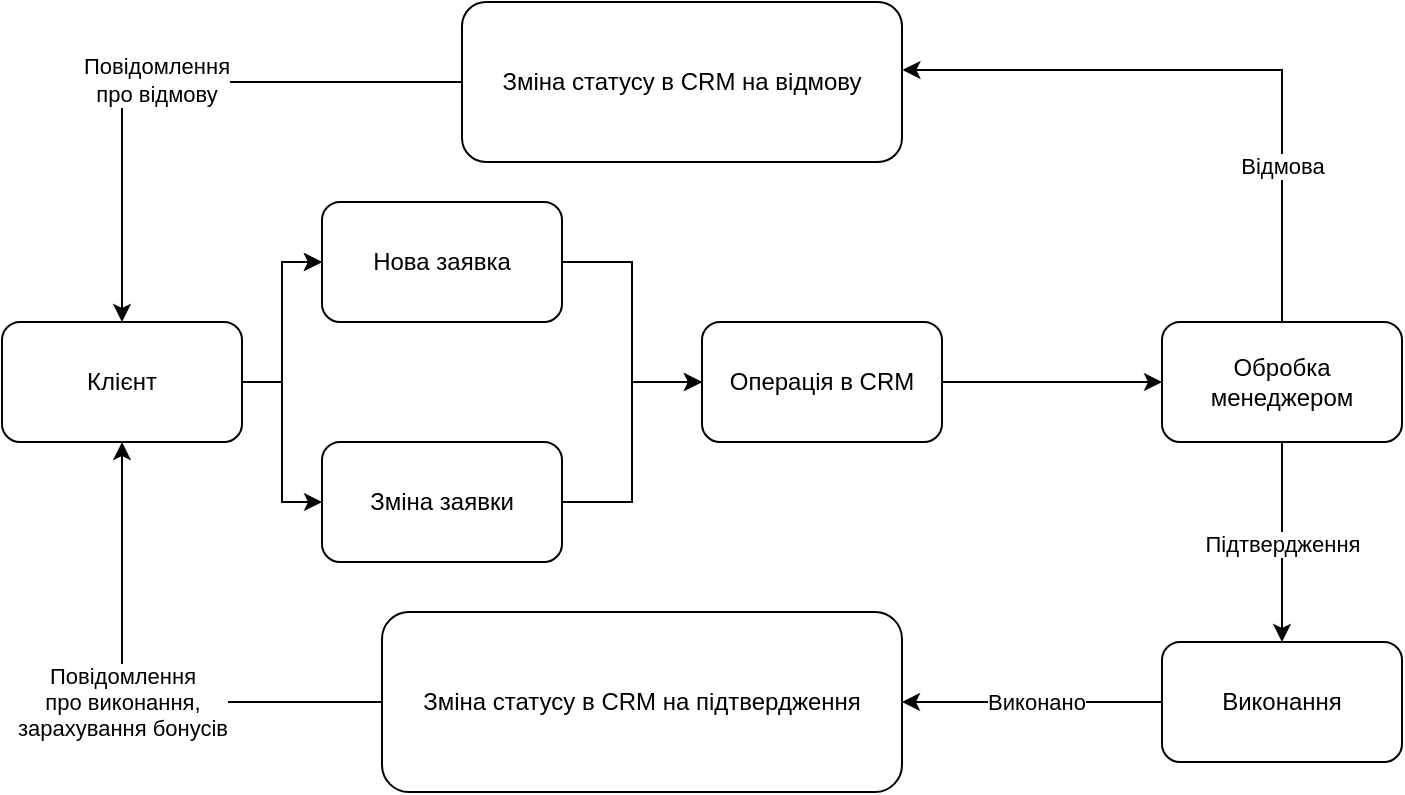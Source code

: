 <mxfile version="21.7.4" type="github">
  <diagram name="Страница — 1" id="9sleW0UZUUKnoqd_rvJ_">
    <mxGraphModel dx="1817" dy="561" grid="1" gridSize="10" guides="1" tooltips="1" connect="1" arrows="1" fold="1" page="1" pageScale="1" pageWidth="827" pageHeight="1169" math="0" shadow="0">
      <root>
        <mxCell id="0" />
        <mxCell id="1" parent="0" />
        <mxCell id="YYoHCfP5z4Vt1yhT5GhD-3" value="" style="edgeStyle=orthogonalEdgeStyle;rounded=0;orthogonalLoop=1;jettySize=auto;html=1;" edge="1" parent="1" source="YYoHCfP5z4Vt1yhT5GhD-1" target="YYoHCfP5z4Vt1yhT5GhD-2">
          <mxGeometry relative="1" as="geometry" />
        </mxCell>
        <mxCell id="YYoHCfP5z4Vt1yhT5GhD-1" value="Нова заявка&lt;br&gt;" style="rounded=1;whiteSpace=wrap;html=1;" vertex="1" parent="1">
          <mxGeometry x="80" y="160" width="120" height="60" as="geometry" />
        </mxCell>
        <mxCell id="YYoHCfP5z4Vt1yhT5GhD-5" value="" style="edgeStyle=orthogonalEdgeStyle;rounded=0;orthogonalLoop=1;jettySize=auto;html=1;" edge="1" parent="1" source="YYoHCfP5z4Vt1yhT5GhD-2" target="YYoHCfP5z4Vt1yhT5GhD-4">
          <mxGeometry relative="1" as="geometry" />
        </mxCell>
        <mxCell id="YYoHCfP5z4Vt1yhT5GhD-2" value="Операція в СRM" style="whiteSpace=wrap;html=1;rounded=1;" vertex="1" parent="1">
          <mxGeometry x="270" y="220" width="120" height="60" as="geometry" />
        </mxCell>
        <mxCell id="YYoHCfP5z4Vt1yhT5GhD-22" value="" style="edgeStyle=orthogonalEdgeStyle;rounded=0;orthogonalLoop=1;jettySize=auto;html=1;" edge="1" parent="1" source="YYoHCfP5z4Vt1yhT5GhD-4" target="YYoHCfP5z4Vt1yhT5GhD-21">
          <mxGeometry relative="1" as="geometry" />
        </mxCell>
        <mxCell id="YYoHCfP5z4Vt1yhT5GhD-26" value="Підтвердження&lt;br&gt;" style="edgeLabel;html=1;align=center;verticalAlign=middle;resizable=0;points=[];" vertex="1" connectable="0" parent="YYoHCfP5z4Vt1yhT5GhD-22">
          <mxGeometry x="-0.291" y="-3" relative="1" as="geometry">
            <mxPoint x="3" y="15" as="offset" />
          </mxGeometry>
        </mxCell>
        <mxCell id="YYoHCfP5z4Vt1yhT5GhD-31" value="" style="edgeStyle=orthogonalEdgeStyle;rounded=0;orthogonalLoop=1;jettySize=auto;html=1;entryX=1.001;entryY=0.425;entryDx=0;entryDy=0;entryPerimeter=0;exitX=0.5;exitY=0;exitDx=0;exitDy=0;" edge="1" parent="1" source="YYoHCfP5z4Vt1yhT5GhD-4" target="YYoHCfP5z4Vt1yhT5GhD-12">
          <mxGeometry relative="1" as="geometry">
            <mxPoint x="630" y="200" as="sourcePoint" />
            <mxPoint x="510" y="50" as="targetPoint" />
          </mxGeometry>
        </mxCell>
        <mxCell id="YYoHCfP5z4Vt1yhT5GhD-33" value="Відмова" style="edgeLabel;html=1;align=center;verticalAlign=middle;resizable=0;points=[];" vertex="1" connectable="0" parent="YYoHCfP5z4Vt1yhT5GhD-31">
          <mxGeometry x="-0.506" relative="1" as="geometry">
            <mxPoint as="offset" />
          </mxGeometry>
        </mxCell>
        <mxCell id="YYoHCfP5z4Vt1yhT5GhD-4" value="Обробка менеджером" style="whiteSpace=wrap;html=1;rounded=1;" vertex="1" parent="1">
          <mxGeometry x="500" y="220" width="120" height="60" as="geometry" />
        </mxCell>
        <mxCell id="YYoHCfP5z4Vt1yhT5GhD-9" value="" style="edgeStyle=orthogonalEdgeStyle;rounded=0;orthogonalLoop=1;jettySize=auto;html=1;" edge="1" parent="1" source="YYoHCfP5z4Vt1yhT5GhD-6" target="YYoHCfP5z4Vt1yhT5GhD-1">
          <mxGeometry relative="1" as="geometry" />
        </mxCell>
        <mxCell id="YYoHCfP5z4Vt1yhT5GhD-17" value="" style="edgeStyle=orthogonalEdgeStyle;rounded=0;orthogonalLoop=1;jettySize=auto;html=1;" edge="1" parent="1" source="YYoHCfP5z4Vt1yhT5GhD-6" target="YYoHCfP5z4Vt1yhT5GhD-1">
          <mxGeometry relative="1" as="geometry" />
        </mxCell>
        <mxCell id="YYoHCfP5z4Vt1yhT5GhD-19" value="" style="edgeStyle=orthogonalEdgeStyle;rounded=0;orthogonalLoop=1;jettySize=auto;html=1;" edge="1" parent="1" source="YYoHCfP5z4Vt1yhT5GhD-6" target="YYoHCfP5z4Vt1yhT5GhD-18">
          <mxGeometry relative="1" as="geometry" />
        </mxCell>
        <mxCell id="YYoHCfP5z4Vt1yhT5GhD-6" value="Клієнт&lt;br&gt;" style="whiteSpace=wrap;html=1;rounded=1;" vertex="1" parent="1">
          <mxGeometry x="-80" y="220" width="120" height="60" as="geometry" />
        </mxCell>
        <mxCell id="YYoHCfP5z4Vt1yhT5GhD-14" value="" style="edgeStyle=orthogonalEdgeStyle;rounded=0;orthogonalLoop=1;jettySize=auto;html=1;" edge="1" parent="1" source="YYoHCfP5z4Vt1yhT5GhD-12" target="YYoHCfP5z4Vt1yhT5GhD-6">
          <mxGeometry relative="1" as="geometry" />
        </mxCell>
        <mxCell id="YYoHCfP5z4Vt1yhT5GhD-23" value="Повідомлення&lt;br&gt;про відмову" style="edgeLabel;html=1;align=center;verticalAlign=middle;resizable=0;points=[];" vertex="1" connectable="0" parent="YYoHCfP5z4Vt1yhT5GhD-14">
          <mxGeometry x="0.054" y="-1" relative="1" as="geometry">
            <mxPoint as="offset" />
          </mxGeometry>
        </mxCell>
        <mxCell id="YYoHCfP5z4Vt1yhT5GhD-12" value="Зміна статусу в СRM на відмову" style="whiteSpace=wrap;html=1;rounded=1;" vertex="1" parent="1">
          <mxGeometry x="150" y="60" width="220" height="80" as="geometry" />
        </mxCell>
        <mxCell id="YYoHCfP5z4Vt1yhT5GhD-20" value="" style="edgeStyle=orthogonalEdgeStyle;rounded=0;orthogonalLoop=1;jettySize=auto;html=1;" edge="1" parent="1" source="YYoHCfP5z4Vt1yhT5GhD-18" target="YYoHCfP5z4Vt1yhT5GhD-2">
          <mxGeometry relative="1" as="geometry" />
        </mxCell>
        <mxCell id="YYoHCfP5z4Vt1yhT5GhD-18" value="Зміна заявки" style="rounded=1;whiteSpace=wrap;html=1;" vertex="1" parent="1">
          <mxGeometry x="80" y="280" width="120" height="60" as="geometry" />
        </mxCell>
        <mxCell id="YYoHCfP5z4Vt1yhT5GhD-28" value="" style="edgeStyle=orthogonalEdgeStyle;rounded=0;orthogonalLoop=1;jettySize=auto;html=1;" edge="1" parent="1" source="YYoHCfP5z4Vt1yhT5GhD-21" target="YYoHCfP5z4Vt1yhT5GhD-27">
          <mxGeometry relative="1" as="geometry" />
        </mxCell>
        <mxCell id="YYoHCfP5z4Vt1yhT5GhD-34" value="Виконано&lt;br&gt;" style="edgeLabel;html=1;align=center;verticalAlign=middle;resizable=0;points=[];" vertex="1" connectable="0" parent="YYoHCfP5z4Vt1yhT5GhD-28">
          <mxGeometry x="0.286" y="6" relative="1" as="geometry">
            <mxPoint x="20" y="-6" as="offset" />
          </mxGeometry>
        </mxCell>
        <mxCell id="YYoHCfP5z4Vt1yhT5GhD-21" value="Виконання" style="whiteSpace=wrap;html=1;rounded=1;" vertex="1" parent="1">
          <mxGeometry x="500" y="380" width="120" height="60" as="geometry" />
        </mxCell>
        <mxCell id="YYoHCfP5z4Vt1yhT5GhD-35" style="edgeStyle=orthogonalEdgeStyle;rounded=0;orthogonalLoop=1;jettySize=auto;html=1;entryX=0.5;entryY=1;entryDx=0;entryDy=0;" edge="1" parent="1" source="YYoHCfP5z4Vt1yhT5GhD-27" target="YYoHCfP5z4Vt1yhT5GhD-6">
          <mxGeometry relative="1" as="geometry" />
        </mxCell>
        <mxCell id="YYoHCfP5z4Vt1yhT5GhD-36" value="Повідомлення&lt;br style=&quot;border-color: var(--border-color);&quot;&gt;про виконання, &lt;br&gt;зарахування бонусів" style="edgeLabel;html=1;align=center;verticalAlign=middle;resizable=0;points=[];" vertex="1" connectable="0" parent="YYoHCfP5z4Vt1yhT5GhD-35">
          <mxGeometry x="0.105" relative="1" as="geometry">
            <mxPoint y="13" as="offset" />
          </mxGeometry>
        </mxCell>
        <mxCell id="YYoHCfP5z4Vt1yhT5GhD-27" value="Зміна статусу в СRM на підтвердження" style="whiteSpace=wrap;html=1;rounded=1;" vertex="1" parent="1">
          <mxGeometry x="110" y="365" width="260" height="90" as="geometry" />
        </mxCell>
      </root>
    </mxGraphModel>
  </diagram>
</mxfile>
